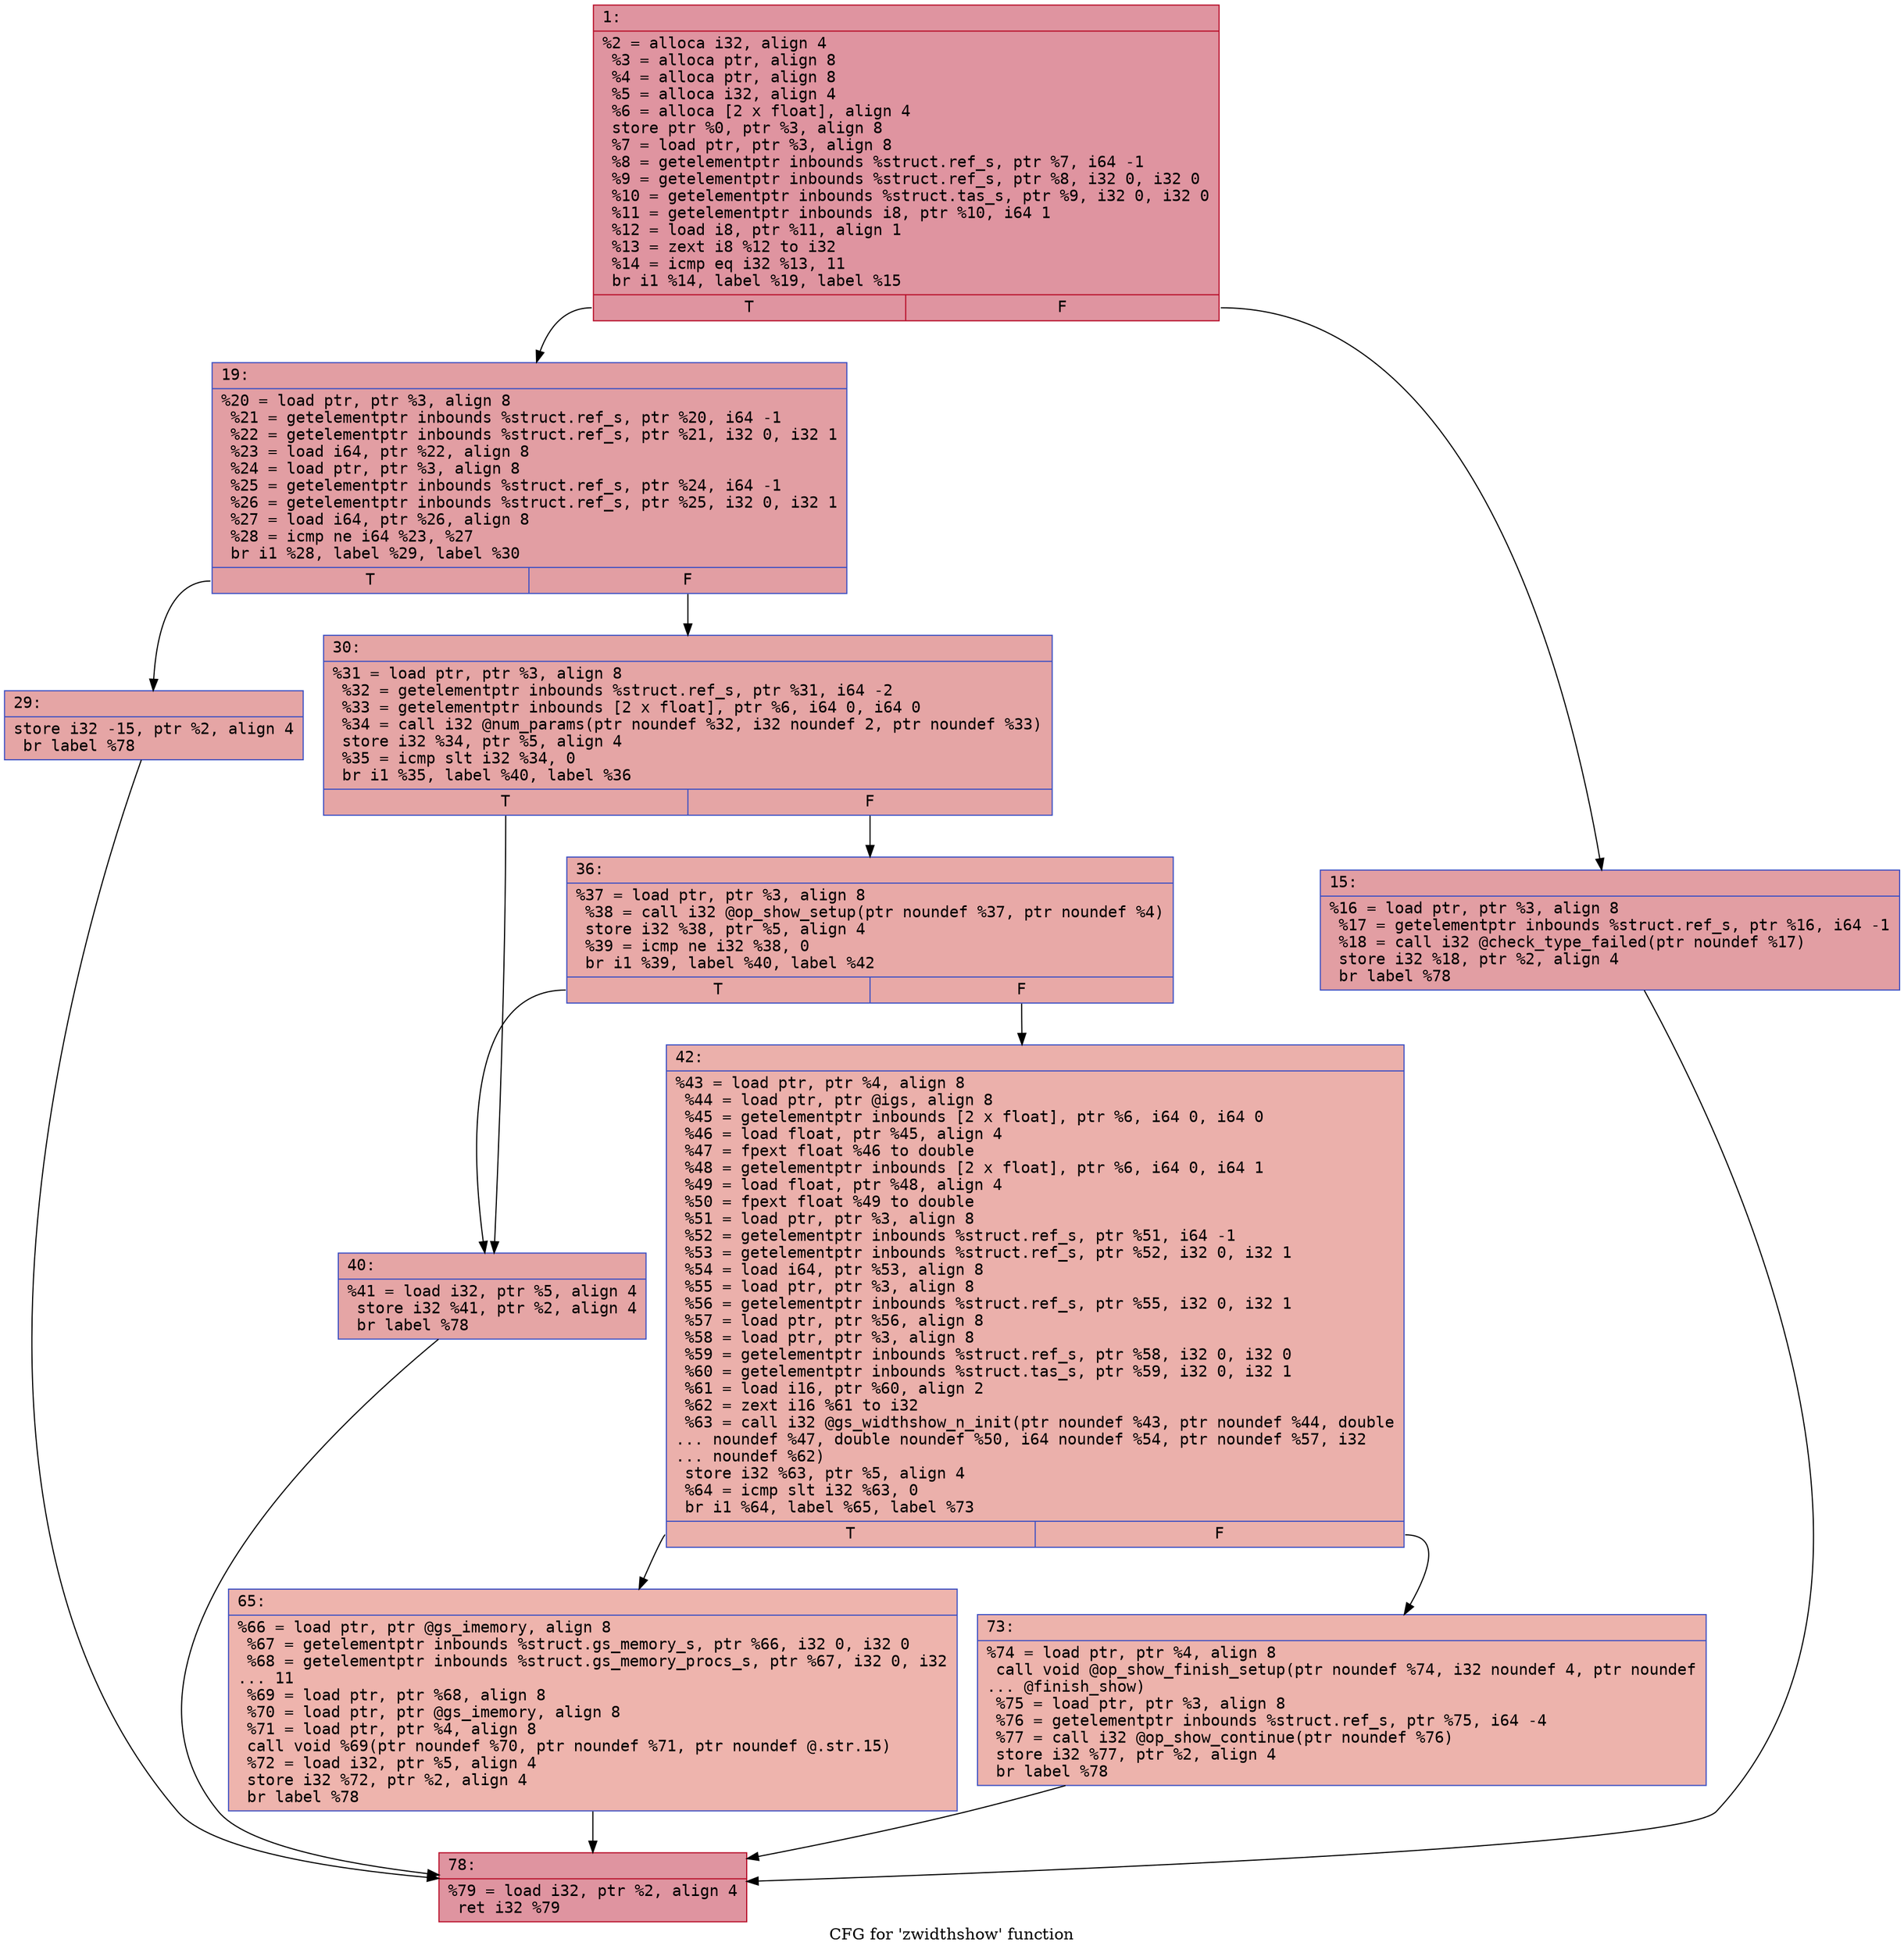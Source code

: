 digraph "CFG for 'zwidthshow' function" {
	label="CFG for 'zwidthshow' function";

	Node0x600003fb4280 [shape=record,color="#b70d28ff", style=filled, fillcolor="#b70d2870" fontname="Courier",label="{1:\l|  %2 = alloca i32, align 4\l  %3 = alloca ptr, align 8\l  %4 = alloca ptr, align 8\l  %5 = alloca i32, align 4\l  %6 = alloca [2 x float], align 4\l  store ptr %0, ptr %3, align 8\l  %7 = load ptr, ptr %3, align 8\l  %8 = getelementptr inbounds %struct.ref_s, ptr %7, i64 -1\l  %9 = getelementptr inbounds %struct.ref_s, ptr %8, i32 0, i32 0\l  %10 = getelementptr inbounds %struct.tas_s, ptr %9, i32 0, i32 0\l  %11 = getelementptr inbounds i8, ptr %10, i64 1\l  %12 = load i8, ptr %11, align 1\l  %13 = zext i8 %12 to i32\l  %14 = icmp eq i32 %13, 11\l  br i1 %14, label %19, label %15\l|{<s0>T|<s1>F}}"];
	Node0x600003fb4280:s0 -> Node0x600003fb4320[tooltip="1 -> 19\nProbability 50.00%" ];
	Node0x600003fb4280:s1 -> Node0x600003fb42d0[tooltip="1 -> 15\nProbability 50.00%" ];
	Node0x600003fb42d0 [shape=record,color="#3d50c3ff", style=filled, fillcolor="#be242e70" fontname="Courier",label="{15:\l|  %16 = load ptr, ptr %3, align 8\l  %17 = getelementptr inbounds %struct.ref_s, ptr %16, i64 -1\l  %18 = call i32 @check_type_failed(ptr noundef %17)\l  store i32 %18, ptr %2, align 4\l  br label %78\l}"];
	Node0x600003fb42d0 -> Node0x600003fb45a0[tooltip="15 -> 78\nProbability 100.00%" ];
	Node0x600003fb4320 [shape=record,color="#3d50c3ff", style=filled, fillcolor="#be242e70" fontname="Courier",label="{19:\l|  %20 = load ptr, ptr %3, align 8\l  %21 = getelementptr inbounds %struct.ref_s, ptr %20, i64 -1\l  %22 = getelementptr inbounds %struct.ref_s, ptr %21, i32 0, i32 1\l  %23 = load i64, ptr %22, align 8\l  %24 = load ptr, ptr %3, align 8\l  %25 = getelementptr inbounds %struct.ref_s, ptr %24, i64 -1\l  %26 = getelementptr inbounds %struct.ref_s, ptr %25, i32 0, i32 1\l  %27 = load i64, ptr %26, align 8\l  %28 = icmp ne i64 %23, %27\l  br i1 %28, label %29, label %30\l|{<s0>T|<s1>F}}"];
	Node0x600003fb4320:s0 -> Node0x600003fb4370[tooltip="19 -> 29\nProbability 50.00%" ];
	Node0x600003fb4320:s1 -> Node0x600003fb43c0[tooltip="19 -> 30\nProbability 50.00%" ];
	Node0x600003fb4370 [shape=record,color="#3d50c3ff", style=filled, fillcolor="#c5333470" fontname="Courier",label="{29:\l|  store i32 -15, ptr %2, align 4\l  br label %78\l}"];
	Node0x600003fb4370 -> Node0x600003fb45a0[tooltip="29 -> 78\nProbability 100.00%" ];
	Node0x600003fb43c0 [shape=record,color="#3d50c3ff", style=filled, fillcolor="#c5333470" fontname="Courier",label="{30:\l|  %31 = load ptr, ptr %3, align 8\l  %32 = getelementptr inbounds %struct.ref_s, ptr %31, i64 -2\l  %33 = getelementptr inbounds [2 x float], ptr %6, i64 0, i64 0\l  %34 = call i32 @num_params(ptr noundef %32, i32 noundef 2, ptr noundef %33)\l  store i32 %34, ptr %5, align 4\l  %35 = icmp slt i32 %34, 0\l  br i1 %35, label %40, label %36\l|{<s0>T|<s1>F}}"];
	Node0x600003fb43c0:s0 -> Node0x600003fb4460[tooltip="30 -> 40\nProbability 37.50%" ];
	Node0x600003fb43c0:s1 -> Node0x600003fb4410[tooltip="30 -> 36\nProbability 62.50%" ];
	Node0x600003fb4410 [shape=record,color="#3d50c3ff", style=filled, fillcolor="#ca3b3770" fontname="Courier",label="{36:\l|  %37 = load ptr, ptr %3, align 8\l  %38 = call i32 @op_show_setup(ptr noundef %37, ptr noundef %4)\l  store i32 %38, ptr %5, align 4\l  %39 = icmp ne i32 %38, 0\l  br i1 %39, label %40, label %42\l|{<s0>T|<s1>F}}"];
	Node0x600003fb4410:s0 -> Node0x600003fb4460[tooltip="36 -> 40\nProbability 62.50%" ];
	Node0x600003fb4410:s1 -> Node0x600003fb44b0[tooltip="36 -> 42\nProbability 37.50%" ];
	Node0x600003fb4460 [shape=record,color="#3d50c3ff", style=filled, fillcolor="#c5333470" fontname="Courier",label="{40:\l|  %41 = load i32, ptr %5, align 4\l  store i32 %41, ptr %2, align 4\l  br label %78\l}"];
	Node0x600003fb4460 -> Node0x600003fb45a0[tooltip="40 -> 78\nProbability 100.00%" ];
	Node0x600003fb44b0 [shape=record,color="#3d50c3ff", style=filled, fillcolor="#d24b4070" fontname="Courier",label="{42:\l|  %43 = load ptr, ptr %4, align 8\l  %44 = load ptr, ptr @igs, align 8\l  %45 = getelementptr inbounds [2 x float], ptr %6, i64 0, i64 0\l  %46 = load float, ptr %45, align 4\l  %47 = fpext float %46 to double\l  %48 = getelementptr inbounds [2 x float], ptr %6, i64 0, i64 1\l  %49 = load float, ptr %48, align 4\l  %50 = fpext float %49 to double\l  %51 = load ptr, ptr %3, align 8\l  %52 = getelementptr inbounds %struct.ref_s, ptr %51, i64 -1\l  %53 = getelementptr inbounds %struct.ref_s, ptr %52, i32 0, i32 1\l  %54 = load i64, ptr %53, align 8\l  %55 = load ptr, ptr %3, align 8\l  %56 = getelementptr inbounds %struct.ref_s, ptr %55, i32 0, i32 1\l  %57 = load ptr, ptr %56, align 8\l  %58 = load ptr, ptr %3, align 8\l  %59 = getelementptr inbounds %struct.ref_s, ptr %58, i32 0, i32 0\l  %60 = getelementptr inbounds %struct.tas_s, ptr %59, i32 0, i32 1\l  %61 = load i16, ptr %60, align 2\l  %62 = zext i16 %61 to i32\l  %63 = call i32 @gs_widthshow_n_init(ptr noundef %43, ptr noundef %44, double\l... noundef %47, double noundef %50, i64 noundef %54, ptr noundef %57, i32\l... noundef %62)\l  store i32 %63, ptr %5, align 4\l  %64 = icmp slt i32 %63, 0\l  br i1 %64, label %65, label %73\l|{<s0>T|<s1>F}}"];
	Node0x600003fb44b0:s0 -> Node0x600003fb4500[tooltip="42 -> 65\nProbability 37.50%" ];
	Node0x600003fb44b0:s1 -> Node0x600003fb4550[tooltip="42 -> 73\nProbability 62.50%" ];
	Node0x600003fb4500 [shape=record,color="#3d50c3ff", style=filled, fillcolor="#d8564670" fontname="Courier",label="{65:\l|  %66 = load ptr, ptr @gs_imemory, align 8\l  %67 = getelementptr inbounds %struct.gs_memory_s, ptr %66, i32 0, i32 0\l  %68 = getelementptr inbounds %struct.gs_memory_procs_s, ptr %67, i32 0, i32\l... 11\l  %69 = load ptr, ptr %68, align 8\l  %70 = load ptr, ptr @gs_imemory, align 8\l  %71 = load ptr, ptr %4, align 8\l  call void %69(ptr noundef %70, ptr noundef %71, ptr noundef @.str.15)\l  %72 = load i32, ptr %5, align 4\l  store i32 %72, ptr %2, align 4\l  br label %78\l}"];
	Node0x600003fb4500 -> Node0x600003fb45a0[tooltip="65 -> 78\nProbability 100.00%" ];
	Node0x600003fb4550 [shape=record,color="#3d50c3ff", style=filled, fillcolor="#d6524470" fontname="Courier",label="{73:\l|  %74 = load ptr, ptr %4, align 8\l  call void @op_show_finish_setup(ptr noundef %74, i32 noundef 4, ptr noundef\l... @finish_show)\l  %75 = load ptr, ptr %3, align 8\l  %76 = getelementptr inbounds %struct.ref_s, ptr %75, i64 -4\l  %77 = call i32 @op_show_continue(ptr noundef %76)\l  store i32 %77, ptr %2, align 4\l  br label %78\l}"];
	Node0x600003fb4550 -> Node0x600003fb45a0[tooltip="73 -> 78\nProbability 100.00%" ];
	Node0x600003fb45a0 [shape=record,color="#b70d28ff", style=filled, fillcolor="#b70d2870" fontname="Courier",label="{78:\l|  %79 = load i32, ptr %2, align 4\l  ret i32 %79\l}"];
}
